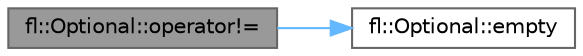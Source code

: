 digraph "fl::Optional::operator!="
{
 // INTERACTIVE_SVG=YES
 // LATEX_PDF_SIZE
  bgcolor="transparent";
  edge [fontname=Helvetica,fontsize=10,labelfontname=Helvetica,labelfontsize=10];
  node [fontname=Helvetica,fontsize=10,shape=box,height=0.2,width=0.4];
  rankdir="LR";
  Node1 [id="Node000001",label="fl::Optional::operator!=",height=0.2,width=0.4,color="gray40", fillcolor="grey60", style="filled", fontcolor="black",tooltip=" "];
  Node1 -> Node2 [id="edge1_Node000001_Node000002",color="steelblue1",style="solid",tooltip=" "];
  Node2 [id="Node000002",label="fl::Optional::empty",height=0.2,width=0.4,color="grey40", fillcolor="white", style="filled",URL="$dd/dd8/classfl_1_1_optional_a0de059fb85ad1fb981c19aa9c50edee9.html#a0de059fb85ad1fb981c19aa9c50edee9",tooltip=" "];
}
